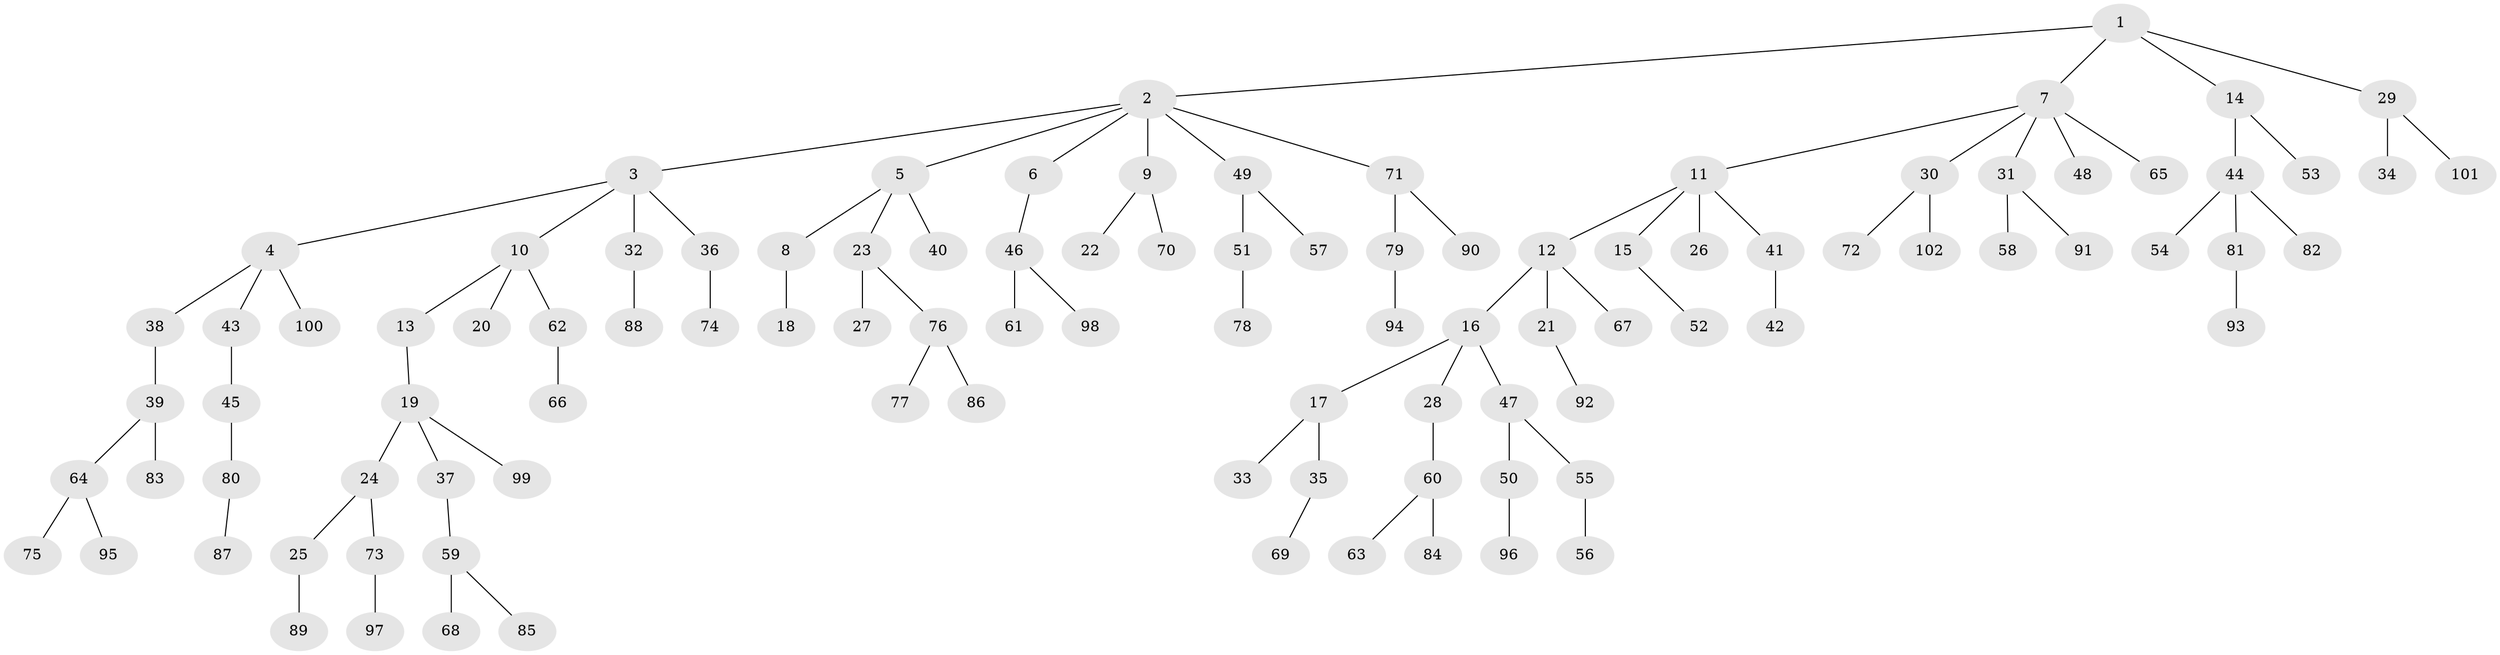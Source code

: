 // Generated by graph-tools (version 1.1) at 2025/11/02/27/25 16:11:26]
// undirected, 102 vertices, 101 edges
graph export_dot {
graph [start="1"]
  node [color=gray90,style=filled];
  1;
  2;
  3;
  4;
  5;
  6;
  7;
  8;
  9;
  10;
  11;
  12;
  13;
  14;
  15;
  16;
  17;
  18;
  19;
  20;
  21;
  22;
  23;
  24;
  25;
  26;
  27;
  28;
  29;
  30;
  31;
  32;
  33;
  34;
  35;
  36;
  37;
  38;
  39;
  40;
  41;
  42;
  43;
  44;
  45;
  46;
  47;
  48;
  49;
  50;
  51;
  52;
  53;
  54;
  55;
  56;
  57;
  58;
  59;
  60;
  61;
  62;
  63;
  64;
  65;
  66;
  67;
  68;
  69;
  70;
  71;
  72;
  73;
  74;
  75;
  76;
  77;
  78;
  79;
  80;
  81;
  82;
  83;
  84;
  85;
  86;
  87;
  88;
  89;
  90;
  91;
  92;
  93;
  94;
  95;
  96;
  97;
  98;
  99;
  100;
  101;
  102;
  1 -- 2;
  1 -- 7;
  1 -- 14;
  1 -- 29;
  2 -- 3;
  2 -- 5;
  2 -- 6;
  2 -- 9;
  2 -- 49;
  2 -- 71;
  3 -- 4;
  3 -- 10;
  3 -- 32;
  3 -- 36;
  4 -- 38;
  4 -- 43;
  4 -- 100;
  5 -- 8;
  5 -- 23;
  5 -- 40;
  6 -- 46;
  7 -- 11;
  7 -- 30;
  7 -- 31;
  7 -- 48;
  7 -- 65;
  8 -- 18;
  9 -- 22;
  9 -- 70;
  10 -- 13;
  10 -- 20;
  10 -- 62;
  11 -- 12;
  11 -- 15;
  11 -- 26;
  11 -- 41;
  12 -- 16;
  12 -- 21;
  12 -- 67;
  13 -- 19;
  14 -- 44;
  14 -- 53;
  15 -- 52;
  16 -- 17;
  16 -- 28;
  16 -- 47;
  17 -- 33;
  17 -- 35;
  19 -- 24;
  19 -- 37;
  19 -- 99;
  21 -- 92;
  23 -- 27;
  23 -- 76;
  24 -- 25;
  24 -- 73;
  25 -- 89;
  28 -- 60;
  29 -- 34;
  29 -- 101;
  30 -- 72;
  30 -- 102;
  31 -- 58;
  31 -- 91;
  32 -- 88;
  35 -- 69;
  36 -- 74;
  37 -- 59;
  38 -- 39;
  39 -- 64;
  39 -- 83;
  41 -- 42;
  43 -- 45;
  44 -- 54;
  44 -- 81;
  44 -- 82;
  45 -- 80;
  46 -- 61;
  46 -- 98;
  47 -- 50;
  47 -- 55;
  49 -- 51;
  49 -- 57;
  50 -- 96;
  51 -- 78;
  55 -- 56;
  59 -- 68;
  59 -- 85;
  60 -- 63;
  60 -- 84;
  62 -- 66;
  64 -- 75;
  64 -- 95;
  71 -- 79;
  71 -- 90;
  73 -- 97;
  76 -- 77;
  76 -- 86;
  79 -- 94;
  80 -- 87;
  81 -- 93;
}
